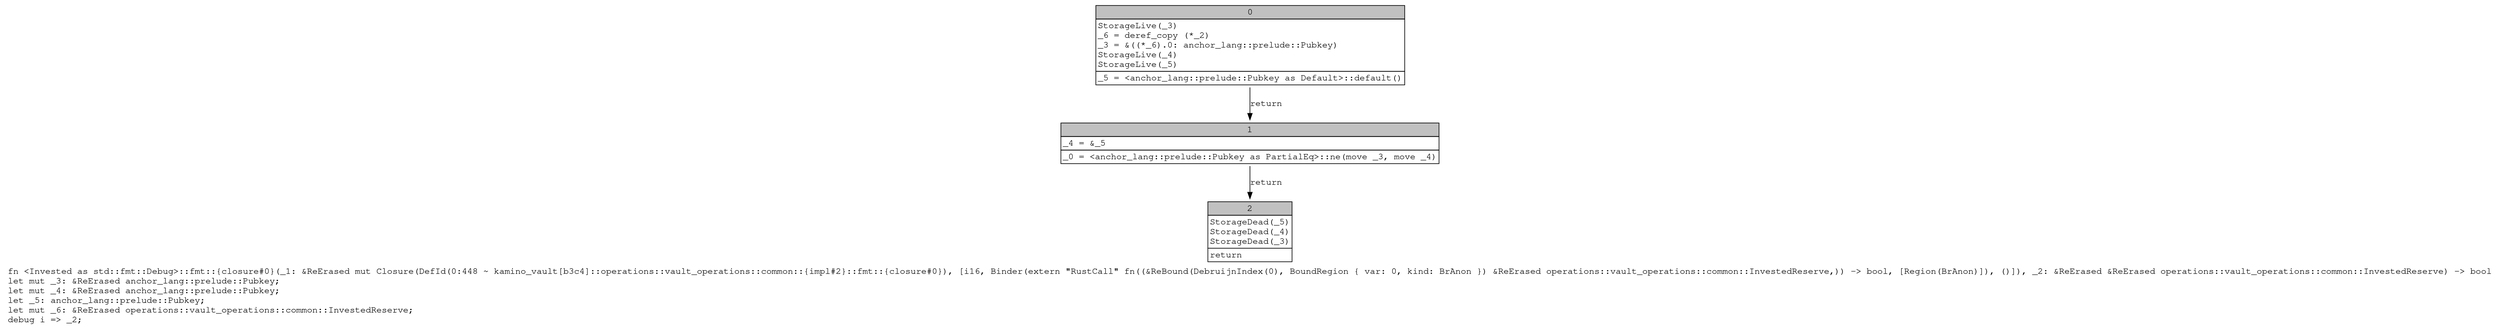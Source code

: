 digraph Mir_0_448 {
    graph [fontname="Courier, monospace"];
    node [fontname="Courier, monospace"];
    edge [fontname="Courier, monospace"];
    label=<fn &lt;Invested as std::fmt::Debug&gt;::fmt::{closure#0}(_1: &amp;ReErased mut Closure(DefId(0:448 ~ kamino_vault[b3c4]::operations::vault_operations::common::{impl#2}::fmt::{closure#0}), [i16, Binder(extern &quot;RustCall&quot; fn((&amp;ReBound(DebruijnIndex(0), BoundRegion { var: 0, kind: BrAnon }) &amp;ReErased operations::vault_operations::common::InvestedReserve,)) -&gt; bool, [Region(BrAnon)]), ()]), _2: &amp;ReErased &amp;ReErased operations::vault_operations::common::InvestedReserve) -&gt; bool<br align="left"/>let mut _3: &amp;ReErased anchor_lang::prelude::Pubkey;<br align="left"/>let mut _4: &amp;ReErased anchor_lang::prelude::Pubkey;<br align="left"/>let _5: anchor_lang::prelude::Pubkey;<br align="left"/>let mut _6: &amp;ReErased operations::vault_operations::common::InvestedReserve;<br align="left"/>debug i =&gt; _2;<br align="left"/>>;
    bb0__0_448 [shape="none", label=<<table border="0" cellborder="1" cellspacing="0"><tr><td bgcolor="gray" align="center" colspan="1">0</td></tr><tr><td align="left" balign="left">StorageLive(_3)<br/>_6 = deref_copy (*_2)<br/>_3 = &amp;((*_6).0: anchor_lang::prelude::Pubkey)<br/>StorageLive(_4)<br/>StorageLive(_5)<br/></td></tr><tr><td align="left">_5 = &lt;anchor_lang::prelude::Pubkey as Default&gt;::default()</td></tr></table>>];
    bb1__0_448 [shape="none", label=<<table border="0" cellborder="1" cellspacing="0"><tr><td bgcolor="gray" align="center" colspan="1">1</td></tr><tr><td align="left" balign="left">_4 = &amp;_5<br/></td></tr><tr><td align="left">_0 = &lt;anchor_lang::prelude::Pubkey as PartialEq&gt;::ne(move _3, move _4)</td></tr></table>>];
    bb2__0_448 [shape="none", label=<<table border="0" cellborder="1" cellspacing="0"><tr><td bgcolor="gray" align="center" colspan="1">2</td></tr><tr><td align="left" balign="left">StorageDead(_5)<br/>StorageDead(_4)<br/>StorageDead(_3)<br/></td></tr><tr><td align="left">return</td></tr></table>>];
    bb0__0_448 -> bb1__0_448 [label="return"];
    bb1__0_448 -> bb2__0_448 [label="return"];
}
